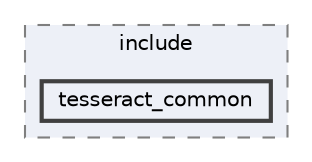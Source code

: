 digraph "tesseract_common/include/tesseract_common"
{
 // LATEX_PDF_SIZE
  bgcolor="transparent";
  edge [fontname=Helvetica,fontsize=10,labelfontname=Helvetica,labelfontsize=10];
  node [fontname=Helvetica,fontsize=10,shape=box,height=0.2,width=0.4];
  compound=true
  subgraph clusterdir_46cc00864daec5c2951e89741e62ae0b {
    graph [ bgcolor="#edf0f7", pencolor="grey50", label="include", fontname=Helvetica,fontsize=10 style="filled,dashed", URL="dir_46cc00864daec5c2951e89741e62ae0b.html",tooltip=""]
  dir_5d5ce9008ad38671fc36f92e1d7a073e [label="tesseract_common", fillcolor="#edf0f7", color="grey25", style="filled,bold", URL="dir_5d5ce9008ad38671fc36f92e1d7a073e.html",tooltip=""];
  }
}
